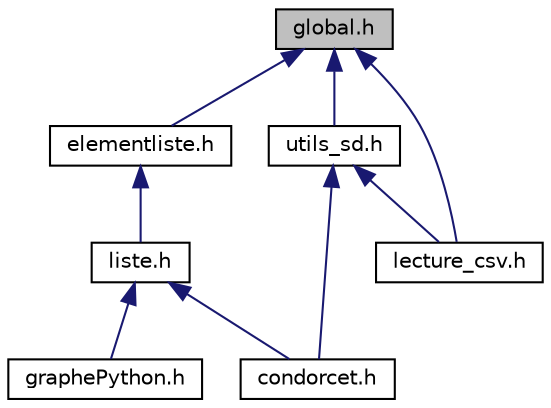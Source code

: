 digraph "global.h"
{
  edge [fontname="Helvetica",fontsize="10",labelfontname="Helvetica",labelfontsize="10"];
  node [fontname="Helvetica",fontsize="10",shape=record];
  Node5 [label="global.h",height=0.2,width=0.4,color="black", fillcolor="grey75", style="filled", fontcolor="black"];
  Node5 -> Node6 [dir="back",color="midnightblue",fontsize="10",style="solid"];
  Node6 [label="elementliste.h",height=0.2,width=0.4,color="black", fillcolor="white", style="filled",URL="$elementliste_8h_source.html"];
  Node6 -> Node7 [dir="back",color="midnightblue",fontsize="10",style="solid"];
  Node7 [label="liste.h",height=0.2,width=0.4,color="black", fillcolor="white", style="filled",URL="$liste_8h_source.html"];
  Node7 -> Node8 [dir="back",color="midnightblue",fontsize="10",style="solid"];
  Node8 [label="condorcet.h",height=0.2,width=0.4,color="black", fillcolor="white", style="filled",URL="$condorcet_8h.html",tooltip="permet de trouver un vecteur de condorcet selon les méthodes schulzle, minmax et classement par paire..."];
  Node7 -> Node9 [dir="back",color="midnightblue",fontsize="10",style="solid"];
  Node9 [label="graphePython.h",height=0.2,width=0.4,color="black", fillcolor="white", style="filled",URL="$graphePython_8h.html",tooltip="génère un fichier python permettant d&#39;afficher un graphes orienté d&#39;une liste d&#39;arcs. "];
  Node5 -> Node10 [dir="back",color="midnightblue",fontsize="10",style="solid"];
  Node10 [label="utils_sd.h",height=0.2,width=0.4,color="black", fillcolor="white", style="filled",URL="$utils__sd_8h.html",tooltip="tout un ensemble de fonction utilitaire pour la manipulation des structure de données ..."];
  Node10 -> Node8 [dir="back",color="midnightblue",fontsize="10",style="solid"];
  Node10 -> Node11 [dir="back",color="midnightblue",fontsize="10",style="solid"];
  Node11 [label="lecture_csv.h",height=0.2,width=0.4,color="black", fillcolor="white", style="filled",URL="$lecture__csv_8h_source.html"];
  Node5 -> Node11 [dir="back",color="midnightblue",fontsize="10",style="solid"];
}
